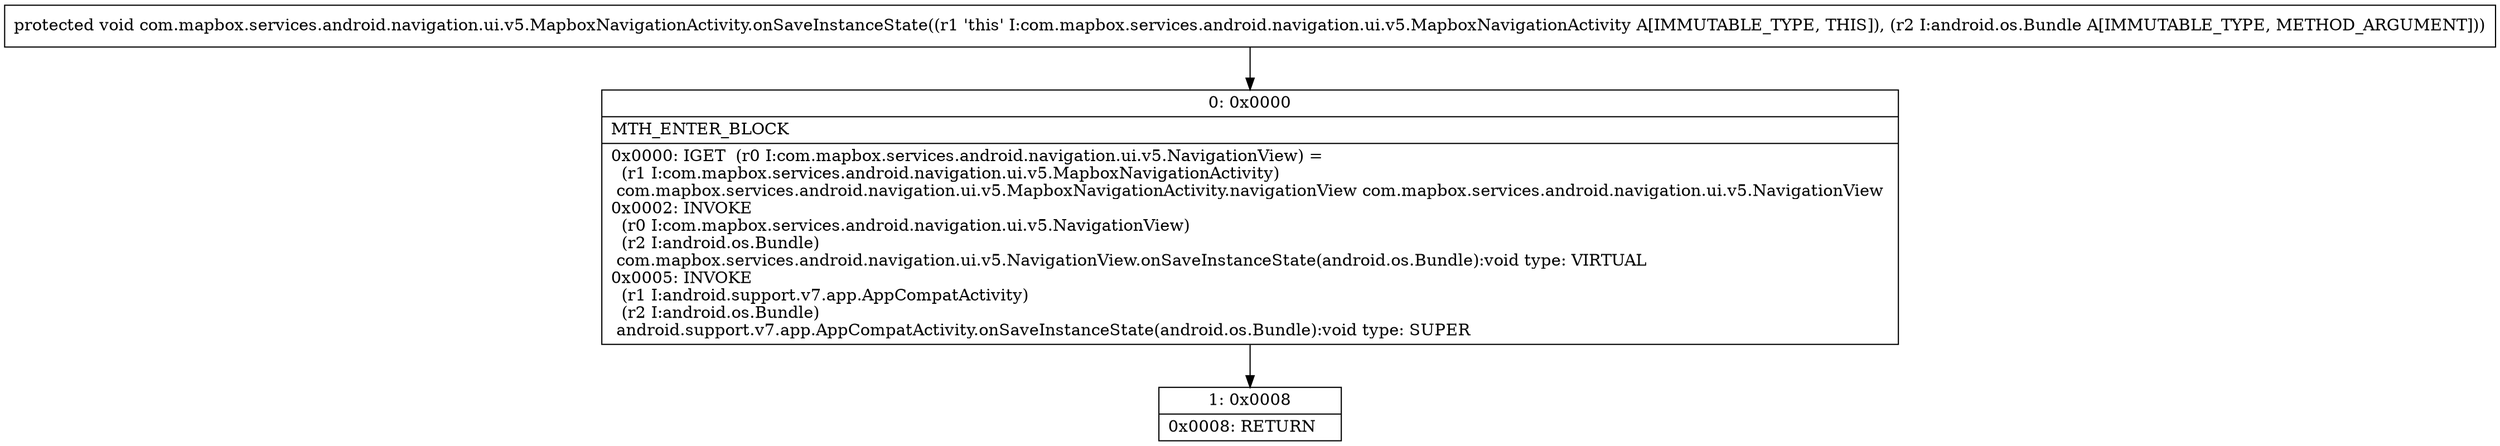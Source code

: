 digraph "CFG forcom.mapbox.services.android.navigation.ui.v5.MapboxNavigationActivity.onSaveInstanceState(Landroid\/os\/Bundle;)V" {
Node_0 [shape=record,label="{0\:\ 0x0000|MTH_ENTER_BLOCK\l|0x0000: IGET  (r0 I:com.mapbox.services.android.navigation.ui.v5.NavigationView) = \l  (r1 I:com.mapbox.services.android.navigation.ui.v5.MapboxNavigationActivity)\l com.mapbox.services.android.navigation.ui.v5.MapboxNavigationActivity.navigationView com.mapbox.services.android.navigation.ui.v5.NavigationView \l0x0002: INVOKE  \l  (r0 I:com.mapbox.services.android.navigation.ui.v5.NavigationView)\l  (r2 I:android.os.Bundle)\l com.mapbox.services.android.navigation.ui.v5.NavigationView.onSaveInstanceState(android.os.Bundle):void type: VIRTUAL \l0x0005: INVOKE  \l  (r1 I:android.support.v7.app.AppCompatActivity)\l  (r2 I:android.os.Bundle)\l android.support.v7.app.AppCompatActivity.onSaveInstanceState(android.os.Bundle):void type: SUPER \l}"];
Node_1 [shape=record,label="{1\:\ 0x0008|0x0008: RETURN   \l}"];
MethodNode[shape=record,label="{protected void com.mapbox.services.android.navigation.ui.v5.MapboxNavigationActivity.onSaveInstanceState((r1 'this' I:com.mapbox.services.android.navigation.ui.v5.MapboxNavigationActivity A[IMMUTABLE_TYPE, THIS]), (r2 I:android.os.Bundle A[IMMUTABLE_TYPE, METHOD_ARGUMENT])) }"];
MethodNode -> Node_0;
Node_0 -> Node_1;
}

